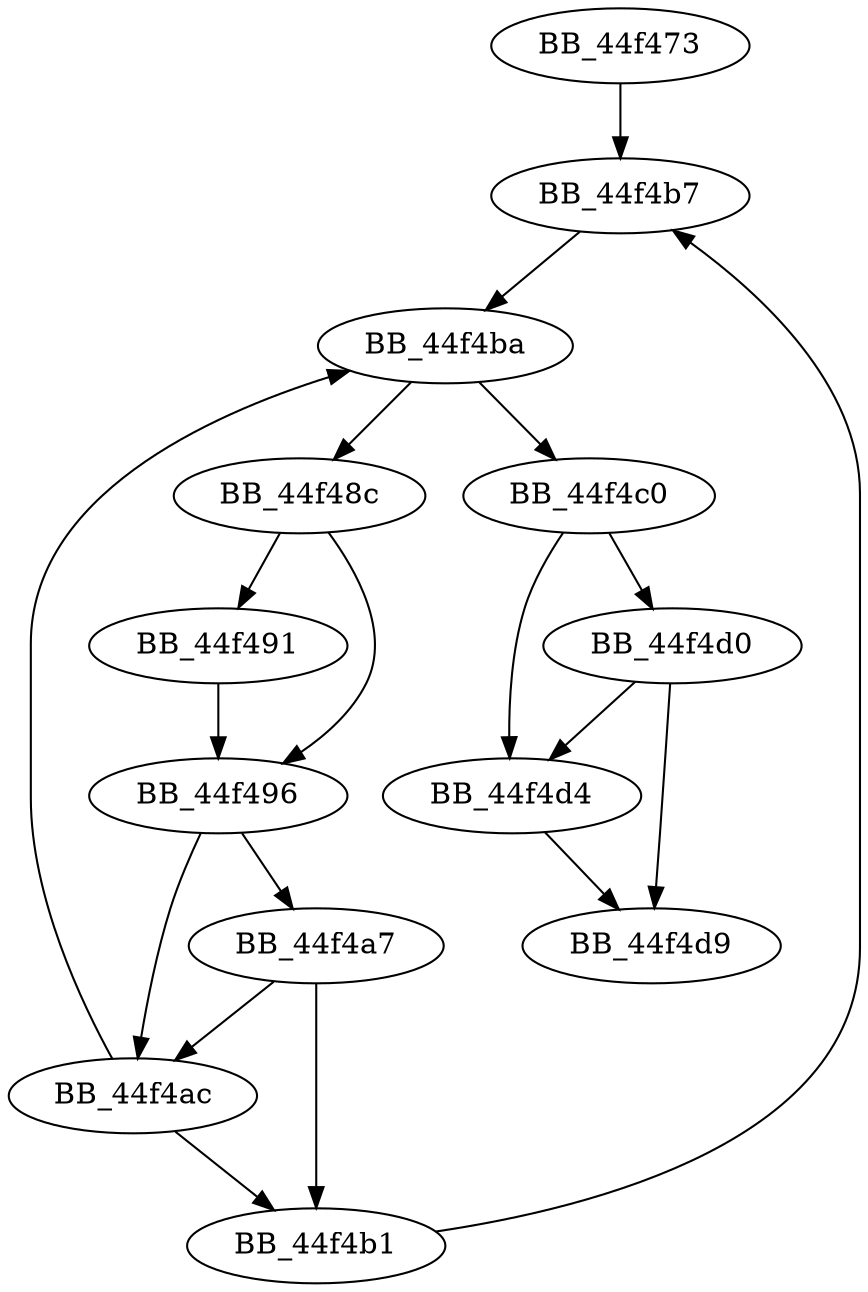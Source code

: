 DiGraph sub_44F473{
BB_44f473->BB_44f4b7
BB_44f48c->BB_44f491
BB_44f48c->BB_44f496
BB_44f491->BB_44f496
BB_44f496->BB_44f4a7
BB_44f496->BB_44f4ac
BB_44f4a7->BB_44f4ac
BB_44f4a7->BB_44f4b1
BB_44f4ac->BB_44f4b1
BB_44f4ac->BB_44f4ba
BB_44f4b1->BB_44f4b7
BB_44f4b7->BB_44f4ba
BB_44f4ba->BB_44f48c
BB_44f4ba->BB_44f4c0
BB_44f4c0->BB_44f4d0
BB_44f4c0->BB_44f4d4
BB_44f4d0->BB_44f4d4
BB_44f4d0->BB_44f4d9
BB_44f4d4->BB_44f4d9
}
